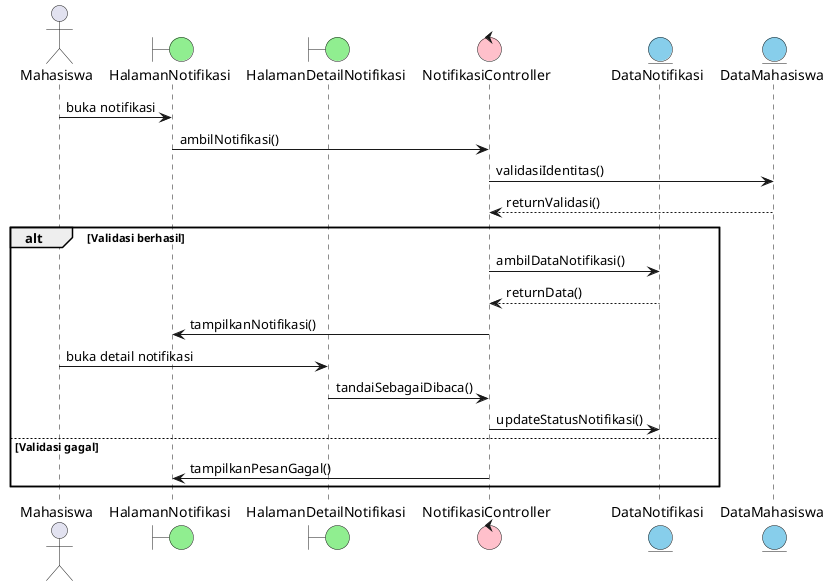 @startuml menerima-notifikasi

actor Mahasiswa

boundary HalamanNotifikasi #LightGreen
boundary HalamanDetailNotifikasi #LightGreen

control NotifikasiController #Pink

entity DataNotifikasi #SkyBlue
entity DataMahasiswa #SkyBlue

Mahasiswa -> HalamanNotifikasi : buka notifikasi
HalamanNotifikasi -> NotifikasiController : ambilNotifikasi()
NotifikasiController -> DataMahasiswa : validasiIdentitas()
DataMahasiswa --> NotifikasiController : returnValidasi()

alt Validasi berhasil
    NotifikasiController -> DataNotifikasi : ambilDataNotifikasi()
    DataNotifikasi --> NotifikasiController : returnData()
    NotifikasiController -> HalamanNotifikasi : tampilkanNotifikasi()
    Mahasiswa -> HalamanDetailNotifikasi : buka detail notifikasi
    HalamanDetailNotifikasi -> NotifikasiController : tandaiSebagaiDibaca()
    NotifikasiController -> DataNotifikasi : updateStatusNotifikasi()
else Validasi gagal
    NotifikasiController -> HalamanNotifikasi : tampilkanPesanGagal()
end

@enduml
